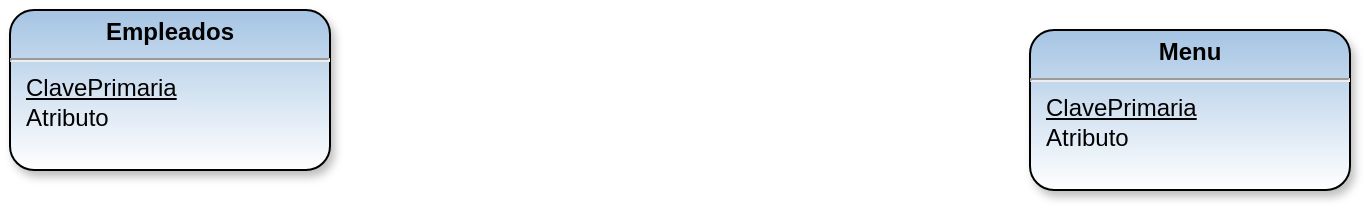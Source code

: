 <mxfile version="23.0.2" type="github">
  <diagram name="Página-1" id="3X6JfUOSzoIKd2hp5Chq">
    <mxGraphModel dx="1034" dy="430" grid="1" gridSize="10" guides="1" tooltips="1" connect="1" arrows="1" fold="1" page="1" pageScale="1" pageWidth="850" pageHeight="1100" math="0" shadow="0">
      <root>
        <mxCell id="0" />
        <mxCell id="1" parent="0" />
        <mxCell id="2ZVqeTXEcbyW0Spoo8fK-1" value="&lt;p style=&quot;text-align: center ; margin: 4px 0px 0px&quot;&gt;&lt;b&gt;Empleados&lt;/b&gt;&lt;/p&gt;&lt;hr&gt;&lt;p style=&quot;margin: 0px ; margin-left: 8px&quot;&gt;&lt;u&gt;ClavePrimaria&lt;/u&gt;&lt;br&gt;&lt;/p&gt;&lt;p style=&quot;margin: 0px ; margin-left: 8px&quot;&gt;Atributo&lt;/p&gt;" style="verticalAlign=top;align=left;overflow=fill;fontSize=12;fontFamily=Helvetica;html=1;gradientDirection=south;rounded=1;shadow=1;sketch=0;glass=0;strokeColor=#000000;fillColor=#a5c4e3;gradientColor=#ffffff;" vertex="1" parent="1">
          <mxGeometry x="80" y="90" width="160" height="80" as="geometry" />
        </mxCell>
        <mxCell id="2ZVqeTXEcbyW0Spoo8fK-2" value="&lt;p style=&quot;text-align: center ; margin: 4px 0px 0px&quot;&gt;&lt;b&gt;Menu&lt;/b&gt;&lt;/p&gt;&lt;hr&gt;&lt;p style=&quot;margin: 0px ; margin-left: 8px&quot;&gt;&lt;u&gt;ClavePrimaria&lt;/u&gt;&lt;br&gt;&lt;/p&gt;&lt;p style=&quot;margin: 0px ; margin-left: 8px&quot;&gt;Atributo&lt;/p&gt;" style="verticalAlign=top;align=left;overflow=fill;fontSize=12;fontFamily=Helvetica;html=1;gradientDirection=south;rounded=1;shadow=1;sketch=0;glass=0;strokeColor=#000000;fillColor=#a5c4e3;gradientColor=#ffffff;" vertex="1" parent="1">
          <mxGeometry x="590" y="100" width="160" height="80" as="geometry" />
        </mxCell>
      </root>
    </mxGraphModel>
  </diagram>
</mxfile>
